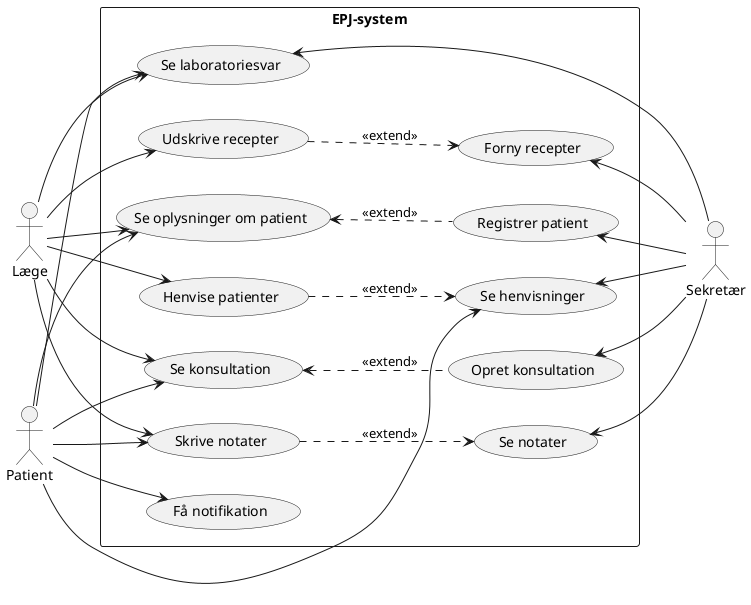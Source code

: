 @startuml
left to right direction
:Læge: as a1
:Patient: as a2
:Sekretær: as a3

rectangle EPJ-system {
(Registrer patient) as (UC1)
a3->(UC1)

(Se oplysninger om patient) as (UC2)
a1-->(UC2)
a2-->(UC2)

(UC1).up.>(UC2) : <<extend>>
(UC2)-[hidden]>(UC1)

(Henvise patienter) as (UC3)
a1-->(UC3)

(Udskrive recepter)as (UC4)
a1-->UC4

(Forny recepter) as UC5
a3-u->UC5

(UC4)..>UC5 : <<extend>>

(Se laboratoriesvar) as (UC6)
a1-->(UC6)
a2-->(UC6)
a3-u->(UC6)

(Se henvisninger) as (UC7)
a2-->(UC7)
a3-u->(UC7)

(UC3).down.>(UC7) : <<extend>>

(Se notater) as UC8
a3-u->UC8

(Skrive notater) as (UC9)
a1-->(UC9)
a2-->(UC9)

(UC9)..>UC8 : <<extend>>

(Opret konsultation) as (UC10)
a3-u->(UC10)

(Se konsultation) as (UC11)
a1-->(UC11)
a2-->(UC11)

(UC10).u.>(UC11) : <<extend>>

(Få notifikation) as UC12
a2-->UC12

}

@enduml